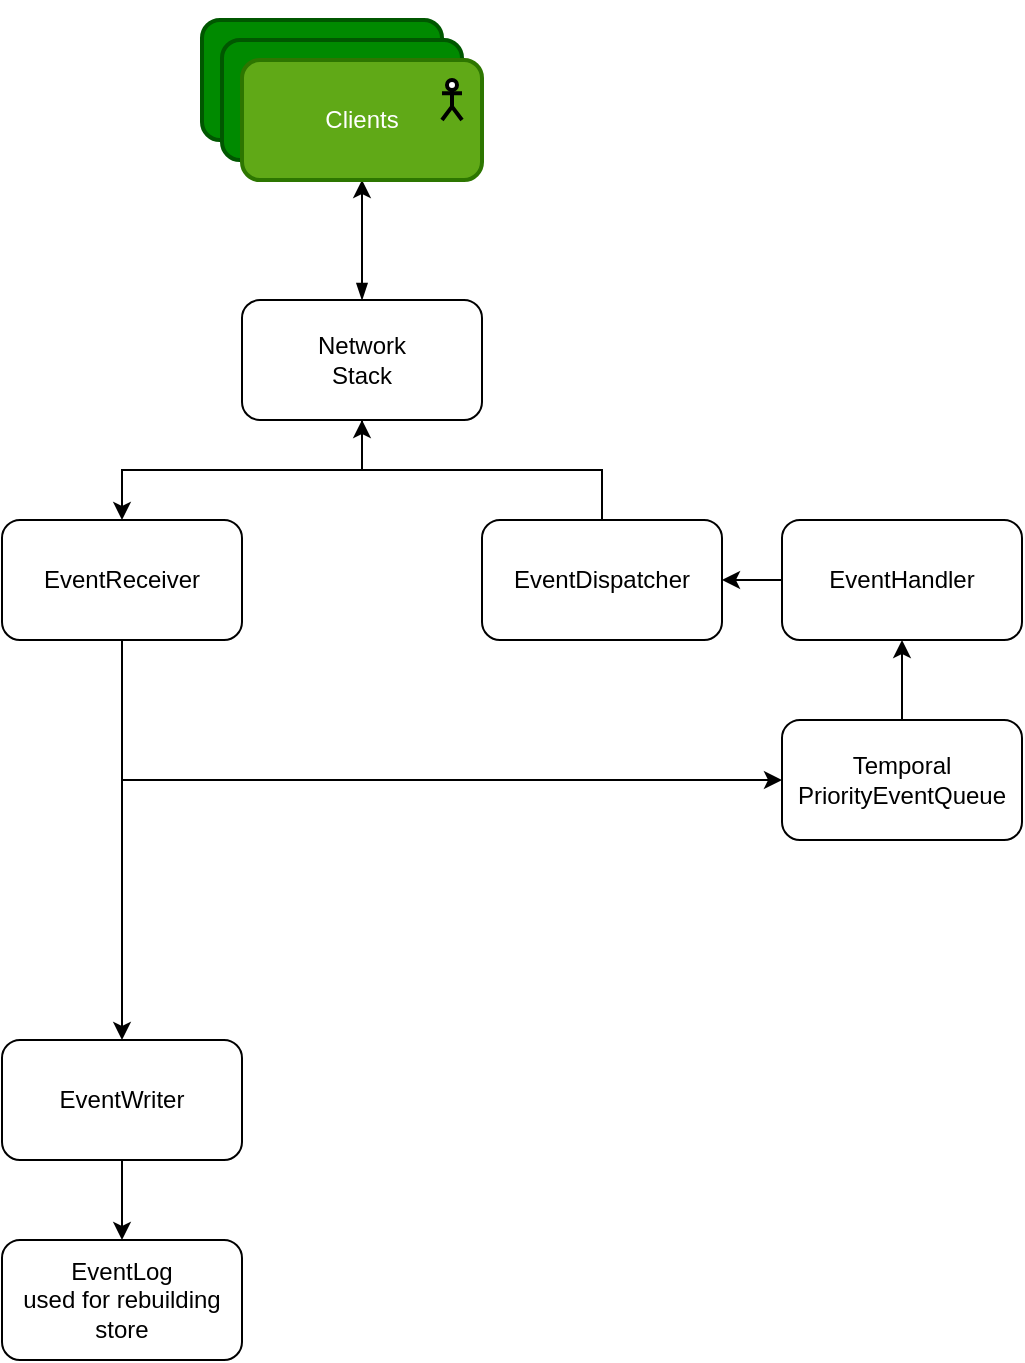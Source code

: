 <mxfile>
    <diagram id="rVW9Xq6m_tmSxOatVOXA" name="Page-1">
        <mxGraphModel dx="1077" dy="747" grid="1" gridSize="10" guides="1" tooltips="1" connect="1" arrows="1" fold="1" page="1" pageScale="1" pageWidth="827" pageHeight="1169" math="0" shadow="0">
            <root>
                <mxCell id="0"/>
                <mxCell id="1" parent="0"/>
                <mxCell id="16" value="" style="group" parent="1" vertex="1" connectable="0">
                    <mxGeometry x="330" y="60" width="140" height="80" as="geometry"/>
                </mxCell>
                <mxCell id="6" value="Clients" style="whiteSpace=wrap;html=1;rounded=1;fillColor=#008a00;strokeColor=#005700;fontColor=#ffffff;strokeWidth=2;" parent="16" vertex="1">
                    <mxGeometry x="10" y="10" width="120" height="60" as="geometry"/>
                </mxCell>
                <mxCell id="5" value="Clients" style="whiteSpace=wrap;html=1;rounded=1;fillColor=#008a00;strokeColor=#005700;fontColor=#ffffff;strokeWidth=2;" parent="16" vertex="1">
                    <mxGeometry x="20" y="20" width="120" height="60" as="geometry"/>
                </mxCell>
                <mxCell id="4" value="" style="edgeStyle=orthogonalEdgeStyle;rounded=0;orthogonalLoop=1;jettySize=auto;html=1;startArrow=blockThin;startFill=1;" parent="1" source="2" target="3" edge="1">
                    <mxGeometry relative="1" as="geometry"/>
                </mxCell>
                <mxCell id="24" style="edgeStyle=orthogonalEdgeStyle;rounded=0;orthogonalLoop=1;jettySize=auto;html=1;startArrow=none;startFill=0;endArrow=classic;endFill=1;" parent="1" source="2" target="23" edge="1">
                    <mxGeometry relative="1" as="geometry"/>
                </mxCell>
                <mxCell id="2" value="Network&lt;br&gt;Stack" style="rounded=1;whiteSpace=wrap;html=1;" parent="1" vertex="1">
                    <mxGeometry x="360" y="210" width="120" height="60" as="geometry"/>
                </mxCell>
                <mxCell id="3" value="Clients" style="whiteSpace=wrap;html=1;rounded=1;fillColor=#60a917;strokeColor=#2D7600;fontColor=#ffffff;strokeWidth=2;" parent="1" vertex="1">
                    <mxGeometry x="360" y="90" width="120" height="60" as="geometry"/>
                </mxCell>
                <mxCell id="9" style="edgeStyle=orthogonalEdgeStyle;rounded=0;orthogonalLoop=1;jettySize=auto;html=1;" parent="1" source="7" target="2" edge="1">
                    <mxGeometry relative="1" as="geometry"/>
                </mxCell>
                <mxCell id="7" value="EventDispatcher" style="whiteSpace=wrap;html=1;rounded=1;" parent="1" vertex="1">
                    <mxGeometry x="480" y="320" width="120" height="60" as="geometry"/>
                </mxCell>
                <mxCell id="15" value="" style="edgeStyle=orthogonalEdgeStyle;rounded=0;orthogonalLoop=1;jettySize=auto;html=1;" parent="1" source="11" target="14" edge="1">
                    <mxGeometry relative="1" as="geometry"/>
                </mxCell>
                <mxCell id="11" value="Temporal&lt;br&gt;PriorityEventQueue" style="whiteSpace=wrap;html=1;rounded=1;" parent="1" vertex="1">
                    <mxGeometry x="630" y="420" width="120" height="60" as="geometry"/>
                </mxCell>
                <mxCell id="18" style="edgeStyle=orthogonalEdgeStyle;rounded=0;orthogonalLoop=1;jettySize=auto;html=1;" parent="1" source="14" target="7" edge="1">
                    <mxGeometry relative="1" as="geometry"/>
                </mxCell>
                <mxCell id="14" value="EventHandler" style="whiteSpace=wrap;html=1;rounded=1;" parent="1" vertex="1">
                    <mxGeometry x="630" y="320" width="120" height="60" as="geometry"/>
                </mxCell>
                <mxCell id="21" value="EventLog&lt;br&gt;used for rebuilding store" style="whiteSpace=wrap;html=1;rounded=1;" parent="1" vertex="1">
                    <mxGeometry x="240" y="680" width="120" height="60" as="geometry"/>
                </mxCell>
                <mxCell id="30" style="edgeStyle=orthogonalEdgeStyle;rounded=0;orthogonalLoop=1;jettySize=auto;html=1;startArrow=none;startFill=0;endArrow=classic;endFill=1;" parent="1" source="23" target="28" edge="1">
                    <mxGeometry relative="1" as="geometry"/>
                </mxCell>
                <mxCell id="33" style="edgeStyle=orthogonalEdgeStyle;rounded=0;orthogonalLoop=1;jettySize=auto;html=1;entryX=0;entryY=0.5;entryDx=0;entryDy=0;" edge="1" parent="1" source="23" target="11">
                    <mxGeometry relative="1" as="geometry">
                        <Array as="points">
                            <mxPoint x="300" y="450"/>
                        </Array>
                    </mxGeometry>
                </mxCell>
                <mxCell id="23" value="EventReceiver" style="whiteSpace=wrap;html=1;rounded=1;" parent="1" vertex="1">
                    <mxGeometry x="240" y="320" width="120" height="60" as="geometry"/>
                </mxCell>
                <mxCell id="31" style="edgeStyle=orthogonalEdgeStyle;rounded=0;orthogonalLoop=1;jettySize=auto;html=1;startArrow=none;startFill=0;endArrow=classic;endFill=1;" parent="1" source="28" target="21" edge="1">
                    <mxGeometry relative="1" as="geometry"/>
                </mxCell>
                <mxCell id="28" value="EventWriter" style="whiteSpace=wrap;html=1;rounded=1;" parent="1" vertex="1">
                    <mxGeometry x="240" y="580" width="120" height="60" as="geometry"/>
                </mxCell>
                <mxCell id="32" value="" style="shape=umlActor;verticalLabelPosition=bottom;verticalAlign=top;html=1;outlineConnect=0;strokeWidth=2;" parent="1" vertex="1">
                    <mxGeometry x="460" y="100" width="10" height="20" as="geometry"/>
                </mxCell>
            </root>
        </mxGraphModel>
    </diagram>
</mxfile>